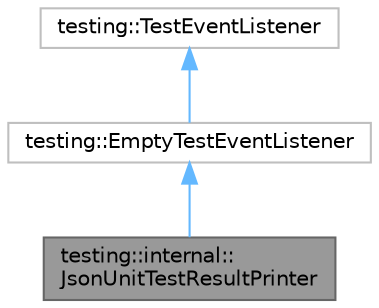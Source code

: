 digraph "testing::internal::JsonUnitTestResultPrinter"
{
 // LATEX_PDF_SIZE
  bgcolor="transparent";
  edge [fontname=Helvetica,fontsize=10,labelfontname=Helvetica,labelfontsize=10];
  node [fontname=Helvetica,fontsize=10,shape=box,height=0.2,width=0.4];
  Node1 [id="Node000001",label="testing::internal::\lJsonUnitTestResultPrinter",height=0.2,width=0.4,color="gray40", fillcolor="grey60", style="filled", fontcolor="black",tooltip=" "];
  Node2 -> Node1 [id="edge3_Node000001_Node000002",dir="back",color="steelblue1",style="solid",tooltip=" "];
  Node2 [id="Node000002",label="testing::EmptyTestEventListener",height=0.2,width=0.4,color="grey75", fillcolor="white", style="filled",URL="$classtesting_1_1_empty_test_event_listener.html",tooltip=" "];
  Node3 -> Node2 [id="edge4_Node000002_Node000003",dir="back",color="steelblue1",style="solid",tooltip=" "];
  Node3 [id="Node000003",label="testing::TestEventListener",height=0.2,width=0.4,color="grey75", fillcolor="white", style="filled",URL="$classtesting_1_1_test_event_listener.html",tooltip=" "];
}
